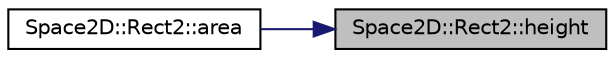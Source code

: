 digraph "Space2D::Rect2::height"
{
 // INTERACTIVE_SVG=YES
 // LATEX_PDF_SIZE
  edge [fontname="Helvetica",fontsize="10",labelfontname="Helvetica",labelfontsize="10"];
  node [fontname="Helvetica",fontsize="10",shape=record];
  rankdir="RL";
  Node1 [label="Space2D::Rect2::height",height=0.2,width=0.4,color="black", fillcolor="grey75", style="filled", fontcolor="black",tooltip=" "];
  Node1 -> Node2 [dir="back",color="midnightblue",fontsize="10",style="solid",fontname="Helvetica"];
  Node2 [label="Space2D::Rect2::area",height=0.2,width=0.4,color="black", fillcolor="white", style="filled",URL="$class_space2_d_1_1_rect2.html#a61fb6c782c8e1624dc87268e11110154",tooltip=" "];
}
